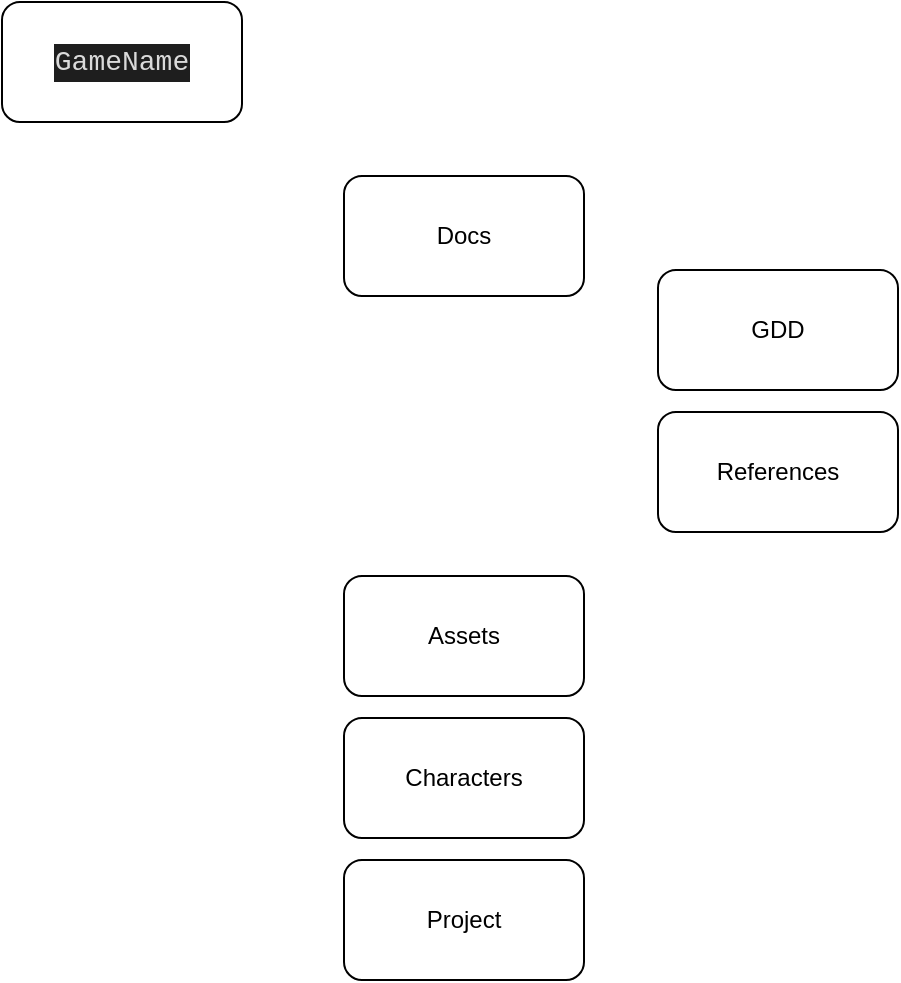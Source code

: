 <mxfile version="20.8.10" type="device"><diagram name="Página-1" id="cPC8IBpn6nQPVX4NPLg6"><mxGraphModel dx="1050" dy="620" grid="0" gridSize="10" guides="1" tooltips="1" connect="1" arrows="1" fold="1" page="0" pageScale="1" pageWidth="850" pageHeight="1100" math="0" shadow="0"><root><mxCell id="0"/><mxCell id="1" parent="0"/><mxCell id="4juqvZXl9NGIsx-QKu55-1" value="&lt;div style=&quot;color: rgb(218, 218, 218); background-color: rgb(30, 30, 30); font-family: Consolas, &amp;quot;Courier New&amp;quot;, monospace; font-size: 14px; line-height: 19px;&quot;&gt;GameName&lt;/div&gt;" style="rounded=1;whiteSpace=wrap;html=1;" parent="1" vertex="1"><mxGeometry x="77" y="73" width="120" height="60" as="geometry"/></mxCell><mxCell id="4juqvZXl9NGIsx-QKu55-2" value="Docs" style="rounded=1;whiteSpace=wrap;html=1;" parent="1" vertex="1"><mxGeometry x="248" y="160" width="120" height="60" as="geometry"/></mxCell><mxCell id="4juqvZXl9NGIsx-QKu55-3" value="Assets" style="rounded=1;whiteSpace=wrap;html=1;" parent="1" vertex="1"><mxGeometry x="248" y="360" width="120" height="60" as="geometry"/></mxCell><mxCell id="4juqvZXl9NGIsx-QKu55-4" value="Characters" style="rounded=1;whiteSpace=wrap;html=1;" parent="1" vertex="1"><mxGeometry x="248" y="431" width="120" height="60" as="geometry"/></mxCell><mxCell id="4juqvZXl9NGIsx-QKu55-5" value="Project" style="rounded=1;whiteSpace=wrap;html=1;" parent="1" vertex="1"><mxGeometry x="248" y="502" width="120" height="60" as="geometry"/></mxCell><mxCell id="4juqvZXl9NGIsx-QKu55-16" value="GDD" style="rounded=1;whiteSpace=wrap;html=1;" parent="1" vertex="1"><mxGeometry x="405" y="207" width="120" height="60" as="geometry"/></mxCell><mxCell id="4juqvZXl9NGIsx-QKu55-17" value="References" style="rounded=1;whiteSpace=wrap;html=1;" parent="1" vertex="1"><mxGeometry x="405" y="278" width="120" height="60" as="geometry"/></mxCell></root></mxGraphModel></diagram></mxfile>